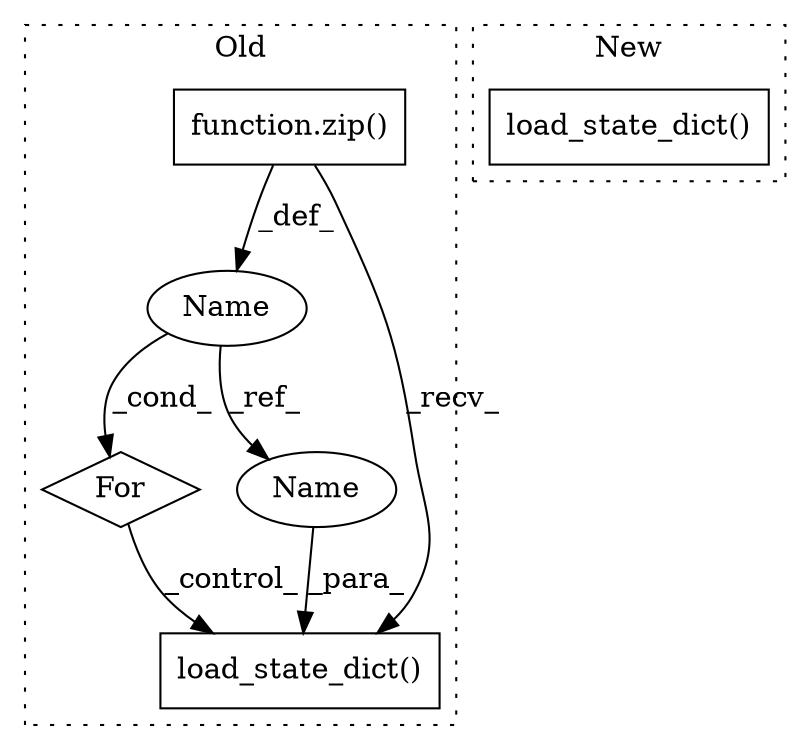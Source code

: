 digraph G {
subgraph cluster0 {
1 [label="For" a="107" s="9275,9338" l="4,18" shape="diamond"];
3 [label="function.zip()" a="75" s="9295,9337" l="4,1" shape="box"];
4 [label="Name" a="87" s="9286" l="5" shape="ellipse"];
5 [label="load_state_dict()" a="75" s="9356,9383" l="22,1" shape="box"];
6 [label="Name" a="87" s="9378" l="5" shape="ellipse"];
label = "Old";
style="dotted";
}
subgraph cluster1 {
2 [label="load_state_dict()" a="75" s="9322,9377" l="29,1" shape="box"];
label = "New";
style="dotted";
}
1 -> 5 [label="_control_"];
3 -> 5 [label="_recv_"];
3 -> 4 [label="_def_"];
4 -> 1 [label="_cond_"];
4 -> 6 [label="_ref_"];
6 -> 5 [label="_para_"];
}